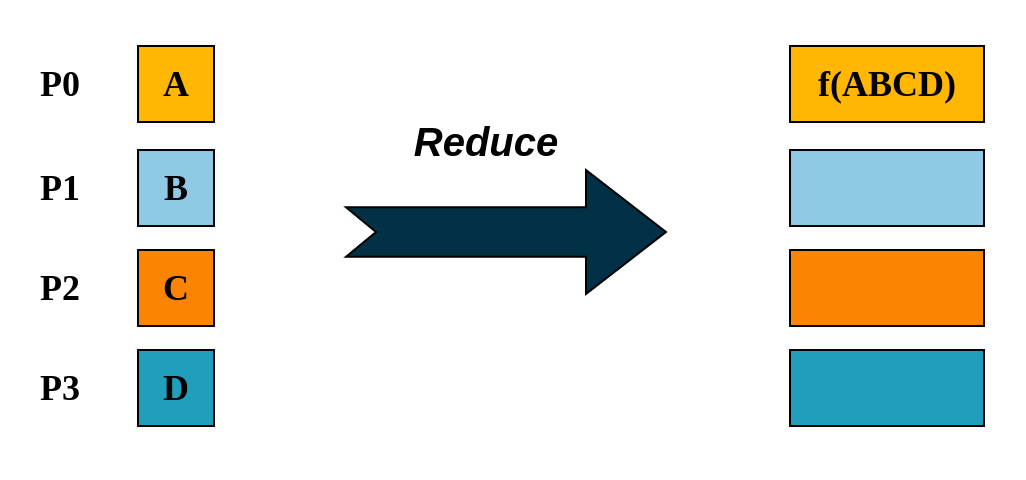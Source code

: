 <mxfile version="22.1.18" type="device">
  <diagram name="第 1 页" id="8GrDb387zfK1cjqCyvNQ">
    <mxGraphModel dx="852" dy="548" grid="0" gridSize="10" guides="1" tooltips="1" connect="1" arrows="1" fold="1" page="1" pageScale="1" pageWidth="1169" pageHeight="1654" math="0" shadow="0">
      <root>
        <mxCell id="0" />
        <mxCell id="1" parent="0" />
        <mxCell id="yd2-lxux4B4j4kg-vaQn-1" value="" style="rounded=0;whiteSpace=wrap;html=1;strokeColor=none;fillColor=none;" parent="1" vertex="1">
          <mxGeometry x="168" y="196" width="503" height="239" as="geometry" />
        </mxCell>
        <mxCell id="qn-sbQdbIVTzuq3vQn2q-1" value="&lt;font style=&quot;font-size: 18px;&quot; face=&quot;Times New Roman&quot;&gt;&lt;b&gt;A&lt;/b&gt;&lt;/font&gt;" style="whiteSpace=wrap;html=1;aspect=fixed;fillColor=#FFB703;" parent="1" vertex="1">
          <mxGeometry x="228" y="219" width="38" height="38" as="geometry" />
        </mxCell>
        <mxCell id="qn-sbQdbIVTzuq3vQn2q-5" value="&lt;font face=&quot;Times New Roman&quot;&gt;&lt;span style=&quot;font-size: 18px;&quot;&gt;&lt;b&gt;B&lt;/b&gt;&lt;/span&gt;&lt;/font&gt;" style="whiteSpace=wrap;html=1;aspect=fixed;fillColor=#90C9E6;" parent="1" vertex="1">
          <mxGeometry x="228" y="271" width="38" height="38" as="geometry" />
        </mxCell>
        <mxCell id="qn-sbQdbIVTzuq3vQn2q-9" value="&lt;font face=&quot;Times New Roman&quot;&gt;&lt;span style=&quot;font-size: 18px;&quot;&gt;&lt;b&gt;C&lt;/b&gt;&lt;/span&gt;&lt;/font&gt;" style="whiteSpace=wrap;html=1;aspect=fixed;fillColor=#FB8402;" parent="1" vertex="1">
          <mxGeometry x="228" y="321" width="38" height="38" as="geometry" />
        </mxCell>
        <mxCell id="qn-sbQdbIVTzuq3vQn2q-13" value="&lt;font face=&quot;Times New Roman&quot;&gt;&lt;span style=&quot;font-size: 18px;&quot;&gt;&lt;b&gt;D&lt;/b&gt;&lt;/span&gt;&lt;/font&gt;" style="whiteSpace=wrap;html=1;aspect=fixed;fillColor=#219EBC;" parent="1" vertex="1">
          <mxGeometry x="228" y="371" width="38" height="38" as="geometry" />
        </mxCell>
        <mxCell id="qn-sbQdbIVTzuq3vQn2q-17" value="&lt;font style=&quot;font-size: 18px;&quot; face=&quot;Times New Roman&quot;&gt;&lt;b&gt;P0&lt;/b&gt;&lt;/font&gt;" style="text;html=1;strokeColor=none;fillColor=none;align=center;verticalAlign=middle;whiteSpace=wrap;rounded=0;fontColor=#000000;" parent="1" vertex="1">
          <mxGeometry x="159" y="223" width="60" height="30" as="geometry" />
        </mxCell>
        <mxCell id="qn-sbQdbIVTzuq3vQn2q-18" value="&lt;font style=&quot;font-size: 18px;&quot; face=&quot;Times New Roman&quot;&gt;&lt;b&gt;P1&lt;/b&gt;&lt;/font&gt;" style="text;html=1;strokeColor=none;fillColor=none;align=center;verticalAlign=middle;whiteSpace=wrap;rounded=0;fontColor=#000000;" parent="1" vertex="1">
          <mxGeometry x="159" y="275" width="60" height="30" as="geometry" />
        </mxCell>
        <mxCell id="qn-sbQdbIVTzuq3vQn2q-19" value="&lt;font style=&quot;font-size: 18px;&quot; face=&quot;Times New Roman&quot;&gt;&lt;b&gt;P2&lt;/b&gt;&lt;/font&gt;" style="text;html=1;strokeColor=none;fillColor=none;align=center;verticalAlign=middle;whiteSpace=wrap;rounded=0;fontColor=#000000;" parent="1" vertex="1">
          <mxGeometry x="159" y="325" width="60" height="30" as="geometry" />
        </mxCell>
        <mxCell id="qn-sbQdbIVTzuq3vQn2q-20" value="&lt;font style=&quot;font-size: 18px;&quot; face=&quot;Times New Roman&quot;&gt;&lt;b&gt;P3&lt;/b&gt;&lt;/font&gt;" style="text;html=1;strokeColor=none;fillColor=none;align=center;verticalAlign=middle;whiteSpace=wrap;rounded=0;fontColor=#000000;" parent="1" vertex="1">
          <mxGeometry x="159" y="375" width="60" height="30" as="geometry" />
        </mxCell>
        <mxCell id="qn-sbQdbIVTzuq3vQn2q-21" value="" style="html=1;shadow=0;dashed=0;align=center;verticalAlign=middle;shape=mxgraph.arrows2.arrow;dy=0.6;dx=40;notch=15;fillColor=#023047;" parent="1" vertex="1">
          <mxGeometry x="332" y="281" width="160" height="62" as="geometry" />
        </mxCell>
        <mxCell id="qn-sbQdbIVTzuq3vQn2q-22" value="&lt;font style=&quot;font-size: 20px;&quot;&gt;&lt;b style=&quot;&quot;&gt;&lt;i style=&quot;&quot;&gt;Reduce&lt;br&gt;&lt;/i&gt;&lt;/b&gt;&lt;/font&gt;" style="text;html=1;strokeColor=none;fillColor=none;align=center;verticalAlign=middle;whiteSpace=wrap;rounded=0;" parent="1" vertex="1">
          <mxGeometry x="335" y="251" width="134" height="30" as="geometry" />
        </mxCell>
        <mxCell id="qn-sbQdbIVTzuq3vQn2q-39" value="&lt;font face=&quot;Times New Roman&quot; style=&quot;font-size: 18px;&quot;&gt;&lt;b style=&quot;&quot;&gt;f(ABCD)&lt;/b&gt;&lt;/font&gt;" style="rounded=0;whiteSpace=wrap;html=1;fillColor=#FFB703;" parent="1" vertex="1">
          <mxGeometry x="554" y="219" width="97" height="38" as="geometry" />
        </mxCell>
        <mxCell id="qn-sbQdbIVTzuq3vQn2q-40" value="" style="rounded=0;whiteSpace=wrap;html=1;fillColor=#90C9E6;" parent="1" vertex="1">
          <mxGeometry x="554" y="271" width="97" height="38" as="geometry" />
        </mxCell>
        <mxCell id="qn-sbQdbIVTzuq3vQn2q-41" value="" style="rounded=0;whiteSpace=wrap;html=1;fillColor=#FB8402;" parent="1" vertex="1">
          <mxGeometry x="554" y="321" width="97" height="38" as="geometry" />
        </mxCell>
        <mxCell id="qn-sbQdbIVTzuq3vQn2q-42" value="" style="rounded=0;whiteSpace=wrap;html=1;fillColor=#219EBC;" parent="1" vertex="1">
          <mxGeometry x="554" y="371" width="97" height="38" as="geometry" />
        </mxCell>
      </root>
    </mxGraphModel>
  </diagram>
</mxfile>
